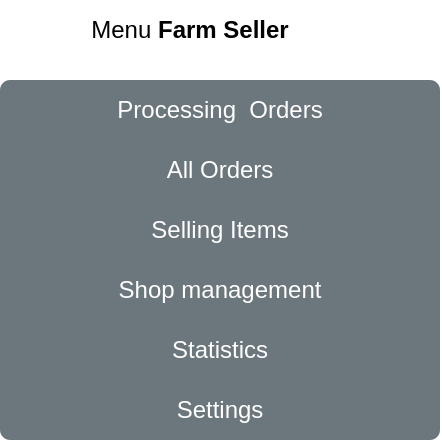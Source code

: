 <mxfile version="24.7.10">
  <diagram name="Page-1" id="d9MECwk6M3lA7RhGrX-I">
    <mxGraphModel dx="1195" dy="668" grid="1" gridSize="10" guides="1" tooltips="1" connect="1" arrows="1" fold="1" page="1" pageScale="1" pageWidth="1169" pageHeight="827" math="0" shadow="0">
      <root>
        <mxCell id="0" />
        <mxCell id="1" parent="0" />
        <mxCell id="iA9OGL4PFLqJJ_GDNvPD-17" value="" style="swimlane;shape=mxgraph.bootstrap.anchor;strokeColor=none;fillColor=#6C767D;fontColor=#ffffff;fontStyle=0;childLayout=stackLayout;horizontal=1;startSize=0;horizontalStack=0;resizeParent=1;resizeParentMax=0;resizeLast=0;collapsible=0;marginBottom=0;whiteSpace=wrap;html=1;" vertex="1" parent="1">
          <mxGeometry x="110" y="190" width="220" height="180" as="geometry" />
        </mxCell>
        <mxCell id="iA9OGL4PFLqJJ_GDNvPD-18" value="Processing&amp;nbsp; Orders" style="text;strokeColor=inherit;align=center;verticalAlign=middle;spacingLeft=10;spacingRight=10;overflow=hidden;points=[[0,0.5],[1,0.5]];portConstraint=eastwest;rotatable=0;whiteSpace=wrap;html=1;shape=mxgraph.bootstrap.topButton;rSize=5;fillColor=inherit;fontColor=inherit;" vertex="1" parent="iA9OGL4PFLqJJ_GDNvPD-17">
          <mxGeometry width="220" height="30" as="geometry" />
        </mxCell>
        <mxCell id="iA9OGL4PFLqJJ_GDNvPD-19" value="All Orders" style="text;strokeColor=inherit;align=center;verticalAlign=middle;spacingLeft=10;spacingRight=10;overflow=hidden;points=[[0,0.5],[1,0.5]];portConstraint=eastwest;rotatable=0;whiteSpace=wrap;html=1;rSize=5;fillColor=inherit;fontColor=inherit;" vertex="1" parent="iA9OGL4PFLqJJ_GDNvPD-17">
          <mxGeometry y="30" width="220" height="30" as="geometry" />
        </mxCell>
        <mxCell id="iA9OGL4PFLqJJ_GDNvPD-20" value="Selling Items" style="text;strokeColor=inherit;align=center;verticalAlign=middle;spacingLeft=10;spacingRight=10;overflow=hidden;points=[[0,0.5],[1,0.5]];portConstraint=eastwest;rotatable=0;whiteSpace=wrap;html=1;rSize=5;fillColor=inherit;fontColor=inherit;" vertex="1" parent="iA9OGL4PFLqJJ_GDNvPD-17">
          <mxGeometry y="60" width="220" height="30" as="geometry" />
        </mxCell>
        <mxCell id="iA9OGL4PFLqJJ_GDNvPD-21" value="Shop management" style="text;strokeColor=inherit;align=center;verticalAlign=middle;spacingLeft=10;spacingRight=10;overflow=hidden;points=[[0,0.5],[1,0.5]];portConstraint=eastwest;rotatable=0;whiteSpace=wrap;html=1;rSize=5;fillColor=inherit;fontColor=inherit;" vertex="1" parent="iA9OGL4PFLqJJ_GDNvPD-17">
          <mxGeometry y="90" width="220" height="30" as="geometry" />
        </mxCell>
        <mxCell id="iA9OGL4PFLqJJ_GDNvPD-22" value="Statistics" style="text;strokeColor=inherit;align=center;verticalAlign=middle;spacingLeft=10;spacingRight=10;overflow=hidden;points=[[0,0.5],[1,0.5]];portConstraint=eastwest;rotatable=0;whiteSpace=wrap;html=1;rSize=5;fillColor=inherit;fontColor=inherit;" vertex="1" parent="iA9OGL4PFLqJJ_GDNvPD-17">
          <mxGeometry y="120" width="220" height="30" as="geometry" />
        </mxCell>
        <mxCell id="iA9OGL4PFLqJJ_GDNvPD-23" value="Settings" style="text;strokeColor=inherit;align=center;verticalAlign=middle;spacingLeft=10;spacingRight=10;overflow=hidden;points=[[0,0.5],[1,0.5]];portConstraint=eastwest;rotatable=0;whiteSpace=wrap;html=1;shape=mxgraph.bootstrap.bottomButton;rSize=5;fillColor=inherit;fontColor=inherit;" vertex="1" parent="iA9OGL4PFLqJJ_GDNvPD-17">
          <mxGeometry y="150" width="220" height="30" as="geometry" />
        </mxCell>
        <mxCell id="iA9OGL4PFLqJJ_GDNvPD-24" value="Menu &lt;b&gt;Farm Seller&lt;/b&gt;" style="text;html=1;align=center;verticalAlign=middle;whiteSpace=wrap;rounded=0;" vertex="1" parent="1">
          <mxGeometry x="120" y="150" width="170" height="30" as="geometry" />
        </mxCell>
      </root>
    </mxGraphModel>
  </diagram>
</mxfile>
